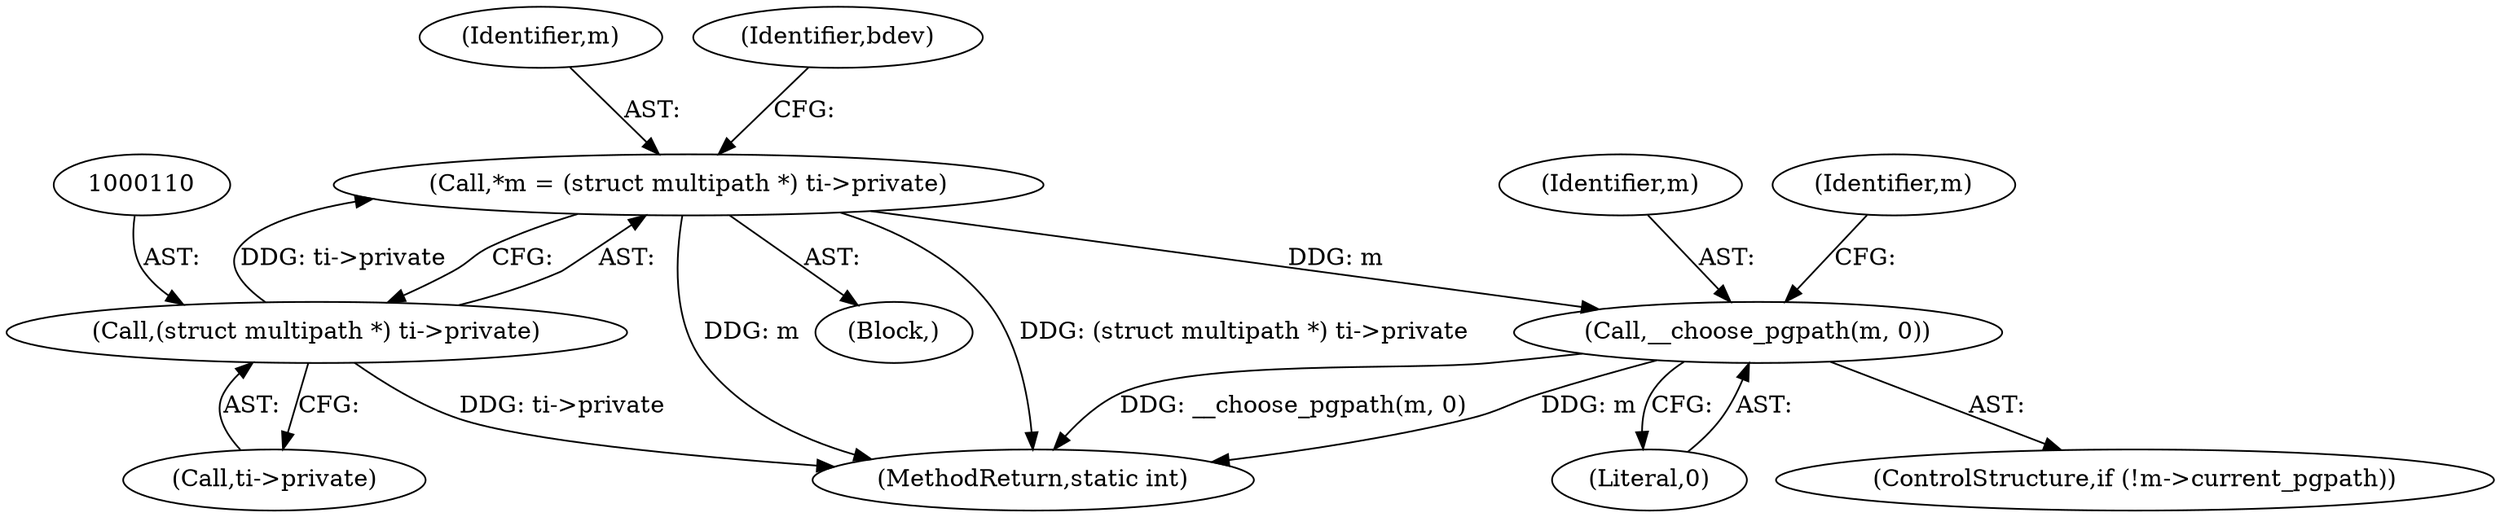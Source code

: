 digraph "0_linux_ec8013beddd717d1740cfefb1a9b900deef85462_1@pointer" {
"1000138" [label="(Call,__choose_pgpath(m, 0))"];
"1000107" [label="(Call,*m = (struct multipath *) ti->private)"];
"1000109" [label="(Call,(struct multipath *) ti->private)"];
"1000108" [label="(Identifier,m)"];
"1000111" [label="(Call,ti->private)"];
"1000139" [label="(Identifier,m)"];
"1000140" [label="(Literal,0)"];
"1000214" [label="(MethodReturn,static int)"];
"1000138" [label="(Call,__choose_pgpath(m, 0))"];
"1000116" [label="(Identifier,bdev)"];
"1000107" [label="(Call,*m = (struct multipath *) ti->private)"];
"1000109" [label="(Call,(struct multipath *) ti->private)"];
"1000105" [label="(Block,)"];
"1000133" [label="(ControlStructure,if (!m->current_pgpath))"];
"1000143" [label="(Identifier,m)"];
"1000138" -> "1000133"  [label="AST: "];
"1000138" -> "1000140"  [label="CFG: "];
"1000139" -> "1000138"  [label="AST: "];
"1000140" -> "1000138"  [label="AST: "];
"1000143" -> "1000138"  [label="CFG: "];
"1000138" -> "1000214"  [label="DDG: __choose_pgpath(m, 0)"];
"1000138" -> "1000214"  [label="DDG: m"];
"1000107" -> "1000138"  [label="DDG: m"];
"1000107" -> "1000105"  [label="AST: "];
"1000107" -> "1000109"  [label="CFG: "];
"1000108" -> "1000107"  [label="AST: "];
"1000109" -> "1000107"  [label="AST: "];
"1000116" -> "1000107"  [label="CFG: "];
"1000107" -> "1000214"  [label="DDG: m"];
"1000107" -> "1000214"  [label="DDG: (struct multipath *) ti->private"];
"1000109" -> "1000107"  [label="DDG: ti->private"];
"1000109" -> "1000111"  [label="CFG: "];
"1000110" -> "1000109"  [label="AST: "];
"1000111" -> "1000109"  [label="AST: "];
"1000109" -> "1000214"  [label="DDG: ti->private"];
}
